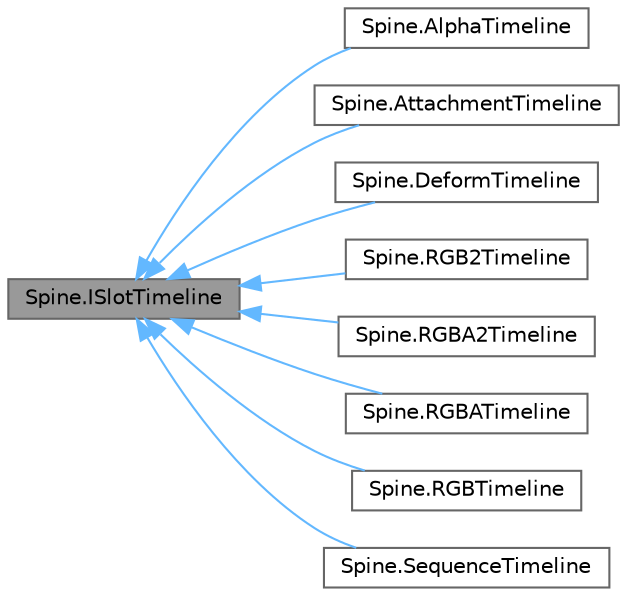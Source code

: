 digraph "Spine.ISlotTimeline"
{
 // LATEX_PDF_SIZE
  bgcolor="transparent";
  edge [fontname=Helvetica,fontsize=10,labelfontname=Helvetica,labelfontsize=10];
  node [fontname=Helvetica,fontsize=10,shape=box,height=0.2,width=0.4];
  rankdir="LR";
  Node1 [id="Node000001",label="Spine.ISlotTimeline",height=0.2,width=0.4,color="gray40", fillcolor="grey60", style="filled", fontcolor="black",tooltip="An interface for timelines which change the property of a slot."];
  Node1 -> Node2 [id="edge1_Node000001_Node000002",dir="back",color="steelblue1",style="solid",tooltip=" "];
  Node2 [id="Node000002",label="Spine.AlphaTimeline",height=0.2,width=0.4,color="gray40", fillcolor="white", style="filled",URL="$class_spine_1_1_alpha_timeline.html",tooltip="Changes the alpha for a slot's Slot.Color."];
  Node1 -> Node3 [id="edge2_Node000001_Node000003",dir="back",color="steelblue1",style="solid",tooltip=" "];
  Node3 [id="Node000003",label="Spine.AttachmentTimeline",height=0.2,width=0.4,color="gray40", fillcolor="white", style="filled",URL="$class_spine_1_1_attachment_timeline.html",tooltip="Changes a slot's Slot.Attachment."];
  Node1 -> Node4 [id="edge3_Node000001_Node000004",dir="back",color="steelblue1",style="solid",tooltip=" "];
  Node4 [id="Node000004",label="Spine.DeformTimeline",height=0.2,width=0.4,color="gray40", fillcolor="white", style="filled",URL="$class_spine_1_1_deform_timeline.html",tooltip="Changes a slot's Slot.Deform to deform a VertexAttachment."];
  Node1 -> Node5 [id="edge4_Node000001_Node000005",dir="back",color="steelblue1",style="solid",tooltip=" "];
  Node5 [id="Node000005",label="Spine.RGB2Timeline",height=0.2,width=0.4,color="gray40", fillcolor="white", style="filled",URL="$class_spine_1_1_r_g_b2_timeline.html",tooltip="Changes the RGB for a slot's Slot.Color and Slot.DarkColor for two color tinting."];
  Node1 -> Node6 [id="edge5_Node000001_Node000006",dir="back",color="steelblue1",style="solid",tooltip=" "];
  Node6 [id="Node000006",label="Spine.RGBA2Timeline",height=0.2,width=0.4,color="gray40", fillcolor="white", style="filled",URL="$class_spine_1_1_r_g_b_a2_timeline.html",tooltip="Changes a slot's Slot.Color and Slot.DarkColor for two color tinting."];
  Node1 -> Node7 [id="edge6_Node000001_Node000007",dir="back",color="steelblue1",style="solid",tooltip=" "];
  Node7 [id="Node000007",label="Spine.RGBATimeline",height=0.2,width=0.4,color="gray40", fillcolor="white", style="filled",URL="$class_spine_1_1_r_g_b_a_timeline.html",tooltip="Changes a slot's Slot.Color."];
  Node1 -> Node8 [id="edge7_Node000001_Node000008",dir="back",color="steelblue1",style="solid",tooltip=" "];
  Node8 [id="Node000008",label="Spine.RGBTimeline",height=0.2,width=0.4,color="gray40", fillcolor="white", style="filled",URL="$class_spine_1_1_r_g_b_timeline.html",tooltip="Changes the RGB for a slot's Slot.Color."];
  Node1 -> Node9 [id="edge8_Node000001_Node000009",dir="back",color="steelblue1",style="solid",tooltip=" "];
  Node9 [id="Node000009",label="Spine.SequenceTimeline",height=0.2,width=0.4,color="gray40", fillcolor="white", style="filled",URL="$class_spine_1_1_sequence_timeline.html",tooltip="Changes a slot's Slot.SequenceIndex for an attachment's Sequence."];
}
